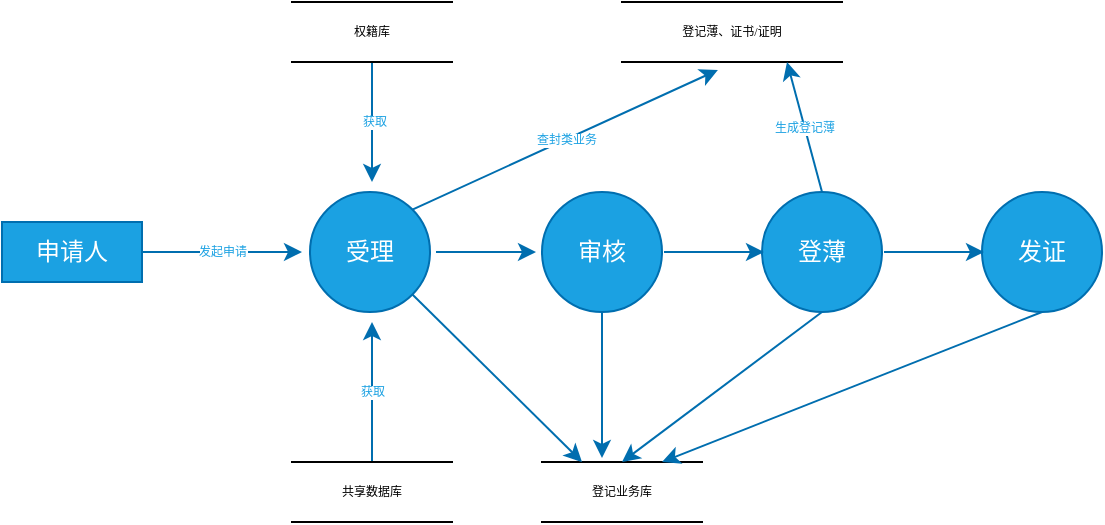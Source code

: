 <mxfile version="16.6.4" type="github">
  <diagram id="aSQRfCQWfNLyQrwobkkI" name="第 1 页">
    <mxGraphModel dx="782" dy="1613" grid="1" gridSize="10" guides="1" tooltips="1" connect="1" arrows="1" fold="1" page="1" pageScale="1" pageWidth="827" pageHeight="1169" math="0" shadow="0">
      <root>
        <mxCell id="0" />
        <mxCell id="1" parent="0" />
        <mxCell id="YbkBf4O6brrcyjLr24HD-5" value="发起申请" style="edgeStyle=orthogonalEdgeStyle;rounded=0;orthogonalLoop=1;jettySize=auto;html=1;fontSize=6;fillColor=#1ba1e2;strokeColor=#006EAF;horizontal=1;labelBackgroundColor=#FFFFFF;fontColor=#1BA1E2;" edge="1" parent="1">
          <mxGeometry relative="1" as="geometry">
            <mxPoint x="200" y="115" as="targetPoint" />
            <mxPoint x="120" y="115" as="sourcePoint" />
          </mxGeometry>
        </mxCell>
        <mxCell id="YbkBf4O6brrcyjLr24HD-1" value="申请人" style="rounded=0;whiteSpace=wrap;html=1;fillColor=#1ba1e2;fontColor=#ffffff;strokeColor=#006EAF;" vertex="1" parent="1">
          <mxGeometry x="50" y="100" width="70" height="30" as="geometry" />
        </mxCell>
        <mxCell id="YbkBf4O6brrcyjLr24HD-2" value="受理" style="ellipse;whiteSpace=wrap;html=1;aspect=fixed;fillColor=#1ba1e2;fontColor=#ffffff;strokeColor=#006EAF;" vertex="1" parent="1">
          <mxGeometry x="204" y="85" width="60" height="60" as="geometry" />
        </mxCell>
        <mxCell id="YbkBf4O6brrcyjLr24HD-6" value="审核" style="ellipse;whiteSpace=wrap;html=1;aspect=fixed;fillColor=#1ba1e2;fontColor=#ffffff;strokeColor=#006EAF;" vertex="1" parent="1">
          <mxGeometry x="320" y="85" width="60" height="60" as="geometry" />
        </mxCell>
        <mxCell id="YbkBf4O6brrcyjLr24HD-7" value="登薄" style="ellipse;whiteSpace=wrap;html=1;aspect=fixed;fillColor=#1ba1e2;fontColor=#ffffff;strokeColor=#006EAF;" vertex="1" parent="1">
          <mxGeometry x="430" y="85" width="60" height="60" as="geometry" />
        </mxCell>
        <mxCell id="YbkBf4O6brrcyjLr24HD-8" value="发证" style="ellipse;whiteSpace=wrap;html=1;aspect=fixed;fillColor=#1ba1e2;fontColor=#ffffff;strokeColor=#006EAF;" vertex="1" parent="1">
          <mxGeometry x="540" y="85" width="60" height="60" as="geometry" />
        </mxCell>
        <mxCell id="YbkBf4O6brrcyjLr24HD-12" value="" style="edgeStyle=orthogonalEdgeStyle;rounded=0;orthogonalLoop=1;jettySize=auto;html=1;fontSize=6;fillColor=#1ba1e2;strokeColor=#006EAF;horizontal=1;labelBackgroundColor=#FFFFFF;fontColor=#1BA1E2;" edge="1" parent="1">
          <mxGeometry relative="1" as="geometry">
            <mxPoint x="317" y="115" as="targetPoint" />
            <mxPoint x="267" y="115" as="sourcePoint" />
            <Array as="points">
              <mxPoint x="287" y="115" />
              <mxPoint x="287" y="115" />
            </Array>
          </mxGeometry>
        </mxCell>
        <mxCell id="YbkBf4O6brrcyjLr24HD-13" value="" style="edgeStyle=orthogonalEdgeStyle;rounded=0;orthogonalLoop=1;jettySize=auto;html=1;fontSize=6;fillColor=#1ba1e2;strokeColor=#006EAF;horizontal=1;labelBackgroundColor=#FFFFFF;fontColor=#1BA1E2;" edge="1" parent="1">
          <mxGeometry relative="1" as="geometry">
            <mxPoint x="431" y="115" as="targetPoint" />
            <mxPoint x="381" y="115" as="sourcePoint" />
            <Array as="points">
              <mxPoint x="401" y="115" />
              <mxPoint x="401" y="115" />
            </Array>
          </mxGeometry>
        </mxCell>
        <mxCell id="YbkBf4O6brrcyjLr24HD-14" value="" style="edgeStyle=orthogonalEdgeStyle;rounded=0;orthogonalLoop=1;jettySize=auto;html=1;fontSize=6;fillColor=#1ba1e2;strokeColor=#006EAF;horizontal=1;labelBackgroundColor=#FFFFFF;fontColor=#1BA1E2;" edge="1" parent="1">
          <mxGeometry relative="1" as="geometry">
            <mxPoint x="541" y="115" as="targetPoint" />
            <mxPoint x="491" y="115" as="sourcePoint" />
            <Array as="points">
              <mxPoint x="511" y="115" />
              <mxPoint x="511" y="115" />
            </Array>
          </mxGeometry>
        </mxCell>
        <mxCell id="YbkBf4O6brrcyjLr24HD-18" value="获取" style="edgeStyle=orthogonalEdgeStyle;rounded=0;jumpSize=4;orthogonalLoop=1;jettySize=auto;html=1;labelBackgroundColor=#FFFFFF;fontFamily=Verdana;fontSize=6;fontColor=#1BA1E2;fillColor=#1ba1e2;strokeColor=#006EAF;" edge="1" parent="1" source="YbkBf4O6brrcyjLr24HD-15">
          <mxGeometry relative="1" as="geometry">
            <mxPoint x="235" y="80" as="targetPoint" />
          </mxGeometry>
        </mxCell>
        <mxCell id="YbkBf4O6brrcyjLr24HD-15" value="&lt;font color=&quot;#000000&quot;&gt;权籍库&lt;/font&gt;" style="shape=partialRectangle;whiteSpace=wrap;html=1;left=0;right=0;fillColor=none;fontFamily=Verdana;fontSize=6;fontColor=#1BA1E2;" vertex="1" parent="1">
          <mxGeometry x="195" y="-10" width="80" height="30" as="geometry" />
        </mxCell>
        <mxCell id="YbkBf4O6brrcyjLr24HD-20" value="获取" style="edgeStyle=orthogonalEdgeStyle;rounded=0;jumpSize=4;orthogonalLoop=1;jettySize=auto;html=1;exitX=0.5;exitY=0;exitDx=0;exitDy=0;labelBackgroundColor=#FFFFFF;fontFamily=Verdana;fontSize=6;fontColor=#1BA1E2;fillColor=#1ba1e2;strokeColor=#006EAF;" edge="1" parent="1" source="YbkBf4O6brrcyjLr24HD-19">
          <mxGeometry relative="1" as="geometry">
            <mxPoint x="235" y="150" as="targetPoint" />
          </mxGeometry>
        </mxCell>
        <mxCell id="YbkBf4O6brrcyjLr24HD-19" value="&lt;font color=&quot;#000000&quot;&gt;共享数据库&lt;/font&gt;" style="shape=partialRectangle;whiteSpace=wrap;html=1;left=0;right=0;fillColor=none;fontFamily=Verdana;fontSize=6;fontColor=#1BA1E2;" vertex="1" parent="1">
          <mxGeometry x="195" y="220" width="80" height="30" as="geometry" />
        </mxCell>
        <mxCell id="YbkBf4O6brrcyjLr24HD-21" value="&lt;font color=&quot;#000000&quot;&gt;登记业务库&lt;/font&gt;" style="shape=partialRectangle;whiteSpace=wrap;html=1;left=0;right=0;fillColor=none;fontFamily=Verdana;fontSize=6;fontColor=#1BA1E2;" vertex="1" parent="1">
          <mxGeometry x="320" y="220" width="80" height="30" as="geometry" />
        </mxCell>
        <mxCell id="YbkBf4O6brrcyjLr24HD-23" value="" style="endArrow=classic;html=1;rounded=0;labelBackgroundColor=#FFFFFF;fontFamily=Verdana;fontSize=6;fontColor=#1BA1E2;jumpSize=4;exitX=1;exitY=1;exitDx=0;exitDy=0;entryX=0.25;entryY=0;entryDx=0;entryDy=0;fillColor=#1ba1e2;strokeColor=#006EAF;" edge="1" parent="1" source="YbkBf4O6brrcyjLr24HD-2" target="YbkBf4O6brrcyjLr24HD-21">
          <mxGeometry width="50" height="50" relative="1" as="geometry">
            <mxPoint x="380" y="190" as="sourcePoint" />
            <mxPoint x="430" y="140" as="targetPoint" />
          </mxGeometry>
        </mxCell>
        <mxCell id="YbkBf4O6brrcyjLr24HD-25" value="&lt;font color=&quot;#000000&quot;&gt;登记薄、证书/证明&lt;/font&gt;" style="shape=partialRectangle;whiteSpace=wrap;html=1;left=0;right=0;fillColor=none;fontFamily=Verdana;fontSize=6;fontColor=#1BA1E2;" vertex="1" parent="1">
          <mxGeometry x="360" y="-10" width="110" height="30" as="geometry" />
        </mxCell>
        <mxCell id="YbkBf4O6brrcyjLr24HD-26" value="" style="endArrow=classic;html=1;rounded=0;labelBackgroundColor=#FFFFFF;fontFamily=Verdana;fontSize=6;fontColor=#1BA1E2;jumpSize=4;exitX=0.5;exitY=1;exitDx=0;exitDy=0;entryX=0.375;entryY=-0.067;entryDx=0;entryDy=0;fillColor=#1ba1e2;strokeColor=#006EAF;entryPerimeter=0;" edge="1" parent="1" source="YbkBf4O6brrcyjLr24HD-6" target="YbkBf4O6brrcyjLr24HD-21">
          <mxGeometry width="50" height="50" relative="1" as="geometry">
            <mxPoint x="380" y="180" as="sourcePoint" />
            <mxPoint x="430" y="130" as="targetPoint" />
          </mxGeometry>
        </mxCell>
        <mxCell id="YbkBf4O6brrcyjLr24HD-28" value="查封类业务" style="endArrow=classic;html=1;rounded=0;labelBackgroundColor=#FFFFFF;fontFamily=Verdana;fontSize=6;fontColor=#1BA1E2;jumpSize=4;exitX=1;exitY=0;exitDx=0;exitDy=0;entryX=0.436;entryY=1.133;entryDx=0;entryDy=0;entryPerimeter=0;fillColor=#1ba1e2;strokeColor=#006EAF;" edge="1" parent="1" source="YbkBf4O6brrcyjLr24HD-2" target="YbkBf4O6brrcyjLr24HD-25">
          <mxGeometry width="50" height="50" relative="1" as="geometry">
            <mxPoint x="360" y="100" as="sourcePoint" />
            <mxPoint x="410" y="50" as="targetPoint" />
          </mxGeometry>
        </mxCell>
        <mxCell id="YbkBf4O6brrcyjLr24HD-29" value="生成登记薄" style="endArrow=classic;html=1;rounded=0;labelBackgroundColor=#FFFFFF;fontFamily=Verdana;fontSize=6;fontColor=#1BA1E2;jumpSize=4;exitX=0.5;exitY=0;exitDx=0;exitDy=0;entryX=0.75;entryY=1;entryDx=0;entryDy=0;fillColor=#1ba1e2;strokeColor=#006EAF;" edge="1" parent="1" source="YbkBf4O6brrcyjLr24HD-7" target="YbkBf4O6brrcyjLr24HD-25">
          <mxGeometry width="50" height="50" relative="1" as="geometry">
            <mxPoint x="440" y="80" as="sourcePoint" />
            <mxPoint x="490" y="30" as="targetPoint" />
          </mxGeometry>
        </mxCell>
        <mxCell id="YbkBf4O6brrcyjLr24HD-30" value="" style="endArrow=classic;html=1;rounded=0;labelBackgroundColor=#FFFFFF;fontFamily=Verdana;fontSize=6;fontColor=#1BA1E2;jumpSize=4;exitX=0.5;exitY=1;exitDx=0;exitDy=0;entryX=0.5;entryY=0;entryDx=0;entryDy=0;fillColor=#1ba1e2;strokeColor=#006EAF;" edge="1" parent="1" source="YbkBf4O6brrcyjLr24HD-7" target="YbkBf4O6brrcyjLr24HD-21">
          <mxGeometry width="50" height="50" relative="1" as="geometry">
            <mxPoint x="470" y="230" as="sourcePoint" />
            <mxPoint x="520" y="180" as="targetPoint" />
          </mxGeometry>
        </mxCell>
        <mxCell id="YbkBf4O6brrcyjLr24HD-31" value="" style="endArrow=classic;html=1;rounded=0;labelBackgroundColor=#FFFFFF;fontFamily=Verdana;fontSize=6;fontColor=#1BA1E2;jumpSize=4;exitX=0.5;exitY=1;exitDx=0;exitDy=0;entryX=0.75;entryY=0;entryDx=0;entryDy=0;fillColor=#1ba1e2;strokeColor=#006EAF;" edge="1" parent="1" source="YbkBf4O6brrcyjLr24HD-8" target="YbkBf4O6brrcyjLr24HD-21">
          <mxGeometry width="50" height="50" relative="1" as="geometry">
            <mxPoint x="530" y="230" as="sourcePoint" />
            <mxPoint x="580" y="180" as="targetPoint" />
          </mxGeometry>
        </mxCell>
      </root>
    </mxGraphModel>
  </diagram>
</mxfile>
